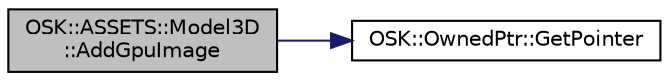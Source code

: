 digraph "OSK::ASSETS::Model3D::AddGpuImage"
{
 // LATEX_PDF_SIZE
  edge [fontname="Helvetica",fontsize="10",labelfontname="Helvetica",labelfontsize="10"];
  node [fontname="Helvetica",fontsize="10",shape=record];
  rankdir="LR";
  Node1 [label="OSK::ASSETS::Model3D\l::AddGpuImage",height=0.2,width=0.4,color="black", fillcolor="grey75", style="filled", fontcolor="black",tooltip="Añade una imagen a la lista de imágenes de los meshes."];
  Node1 -> Node2 [color="midnightblue",fontsize="10",style="solid",fontname="Helvetica"];
  Node2 [label="OSK::OwnedPtr::GetPointer",height=0.2,width=0.4,color="black", fillcolor="white", style="filled",URL="$class_o_s_k_1_1_owned_ptr.html#a81dfab2299056fc9858aace55fca0042",tooltip="Devuelve el puntero nativo."];
}
